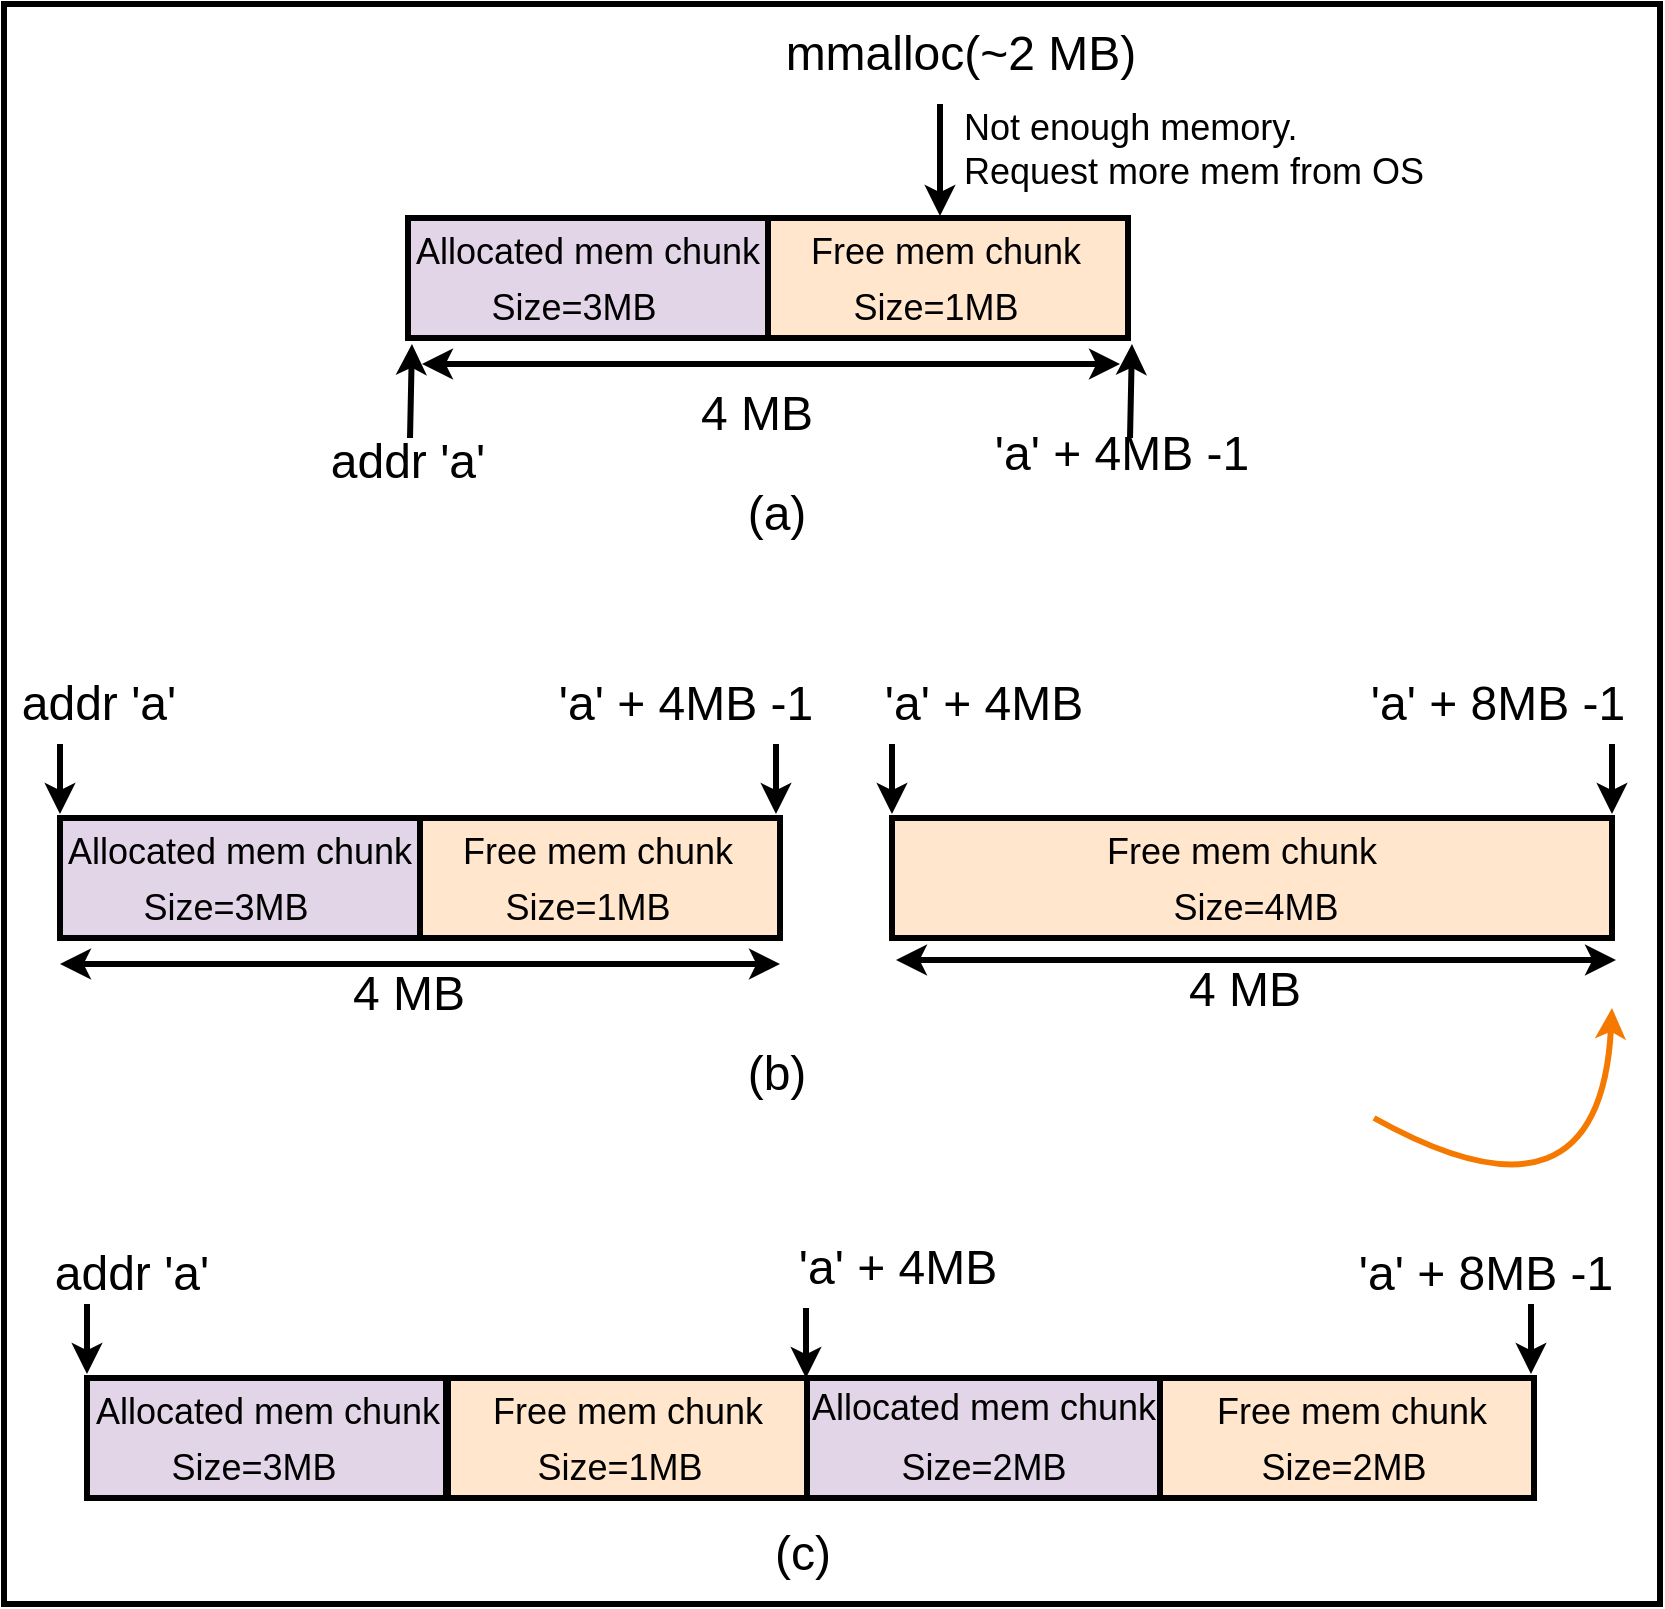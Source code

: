 <mxfile version="21.6.7" type="device">
  <diagram name="Page-1" id="aGrNsAUD6rLRG3-fpc4p">
    <mxGraphModel dx="1608" dy="935" grid="1" gridSize="10" guides="1" tooltips="1" connect="1" arrows="1" fold="1" page="1" pageScale="1" pageWidth="850" pageHeight="1100" math="0" shadow="0">
      <root>
        <mxCell id="0" />
        <mxCell id="1" parent="0" />
        <mxCell id="lMKs0ngcyYjgUOuQ9oQE-96" value="" style="rounded=0;whiteSpace=wrap;html=1;strokeWidth=3;fillColor=none;" vertex="1" parent="1">
          <mxGeometry x="12" y="30" width="828" height="800" as="geometry" />
        </mxCell>
        <mxCell id="Dw3qF6tHwgRVVZFkppPR-330" value="" style="rounded=0;whiteSpace=wrap;html=1;strokeWidth=3;fillColor=#e1d5e7;strokeColor=default;" parent="1" vertex="1">
          <mxGeometry x="214" y="137" width="180" height="60" as="geometry" />
        </mxCell>
        <mxCell id="Dw3qF6tHwgRVVZFkppPR-331" value="&lt;div&gt;&lt;font style=&quot;font-size: 18px;&quot;&gt;Allocated mem chunk&lt;/font&gt;&lt;/div&gt;" style="text;html=1;strokeColor=none;fillColor=none;align=center;verticalAlign=middle;whiteSpace=wrap;rounded=0;" parent="1" vertex="1">
          <mxGeometry x="199" y="139" width="210" height="30" as="geometry" />
        </mxCell>
        <mxCell id="Dw3qF6tHwgRVVZFkppPR-332" value="&lt;font style=&quot;font-size: 18px;&quot;&gt;Size=3MB&lt;br&gt;&lt;/font&gt;" style="text;html=1;strokeColor=none;fillColor=none;align=center;verticalAlign=middle;whiteSpace=wrap;rounded=0;" parent="1" vertex="1">
          <mxGeometry x="230" y="167" width="134" height="30" as="geometry" />
        </mxCell>
        <mxCell id="Dw3qF6tHwgRVVZFkppPR-344" value="" style="rounded=0;whiteSpace=wrap;html=1;strokeWidth=3;fillColor=#ffe6cc;strokeColor=default;" parent="1" vertex="1">
          <mxGeometry x="394" y="137" width="180" height="60" as="geometry" />
        </mxCell>
        <mxCell id="Dw3qF6tHwgRVVZFkppPR-345" value="&lt;font style=&quot;font-size: 18px;&quot;&gt;Size=1MB&lt;br&gt;&lt;/font&gt;" style="text;html=1;strokeColor=none;fillColor=none;align=center;verticalAlign=middle;whiteSpace=wrap;rounded=0;" parent="1" vertex="1">
          <mxGeometry x="416" y="167" width="124" height="30" as="geometry" />
        </mxCell>
        <mxCell id="Dw3qF6tHwgRVVZFkppPR-346" value="&lt;font style=&quot;font-size: 18px;&quot;&gt;Free mem chunk&lt;/font&gt;" style="text;html=1;strokeColor=none;fillColor=none;align=center;verticalAlign=middle;whiteSpace=wrap;rounded=0;" parent="1" vertex="1">
          <mxGeometry x="377.5" y="141" width="209.5" height="26" as="geometry" />
        </mxCell>
        <mxCell id="Dw3qF6tHwgRVVZFkppPR-353" value="&lt;font style=&quot;font-size: 24px;&quot;&gt;mmalloc(~2 MB)&lt;/font&gt;" style="text;html=1;strokeColor=none;fillColor=none;align=center;verticalAlign=middle;whiteSpace=wrap;rounded=0;" parent="1" vertex="1">
          <mxGeometry x="394" y="40" width="193" height="30" as="geometry" />
        </mxCell>
        <mxCell id="Dw3qF6tHwgRVVZFkppPR-354" value="" style="endArrow=classic;html=1;rounded=0;strokeWidth=3;" parent="1" edge="1">
          <mxGeometry width="50" height="50" relative="1" as="geometry">
            <mxPoint x="480" y="80" as="sourcePoint" />
            <mxPoint x="480" y="136" as="targetPoint" />
          </mxGeometry>
        </mxCell>
        <mxCell id="Dw3qF6tHwgRVVZFkppPR-374" value="" style="curved=1;endArrow=classic;html=1;rounded=0;strokeWidth=3;entryX=0;entryY=0.25;entryDx=0;entryDy=0;strokeColor=#f57900;exitX=0.25;exitY=1;exitDx=0;exitDy=0;" parent="1" source="Dw3qF6tHwgRVVZFkppPR-381" edge="1">
          <mxGeometry width="50" height="50" relative="1" as="geometry">
            <mxPoint x="697" y="587" as="sourcePoint" />
            <mxPoint x="816" y="532" as="targetPoint" />
            <Array as="points">
              <mxPoint x="810" y="650" />
            </Array>
          </mxGeometry>
        </mxCell>
        <mxCell id="lMKs0ngcyYjgUOuQ9oQE-2" value="&lt;div align=&quot;left&quot;&gt;&lt;font style=&quot;font-size: 18px;&quot;&gt;Not enough memory.&lt;/font&gt;&lt;/div&gt;&lt;div align=&quot;left&quot;&gt;&lt;font style=&quot;font-size: 18px;&quot;&gt;Request more mem from OS&lt;br&gt;&lt;/font&gt;&lt;/div&gt;" style="text;html=1;strokeColor=none;fillColor=none;align=left;verticalAlign=middle;whiteSpace=wrap;rounded=0;" vertex="1" parent="1">
          <mxGeometry x="490" y="88" width="240" height="30" as="geometry" />
        </mxCell>
        <mxCell id="lMKs0ngcyYjgUOuQ9oQE-3" value="" style="endArrow=classic;startArrow=classic;html=1;rounded=0;strokeWidth=3;" edge="1" parent="1">
          <mxGeometry width="50" height="50" relative="1" as="geometry">
            <mxPoint x="221" y="210" as="sourcePoint" />
            <mxPoint x="570" y="210" as="targetPoint" />
          </mxGeometry>
        </mxCell>
        <mxCell id="lMKs0ngcyYjgUOuQ9oQE-4" value="&lt;font style=&quot;font-size: 24px;&quot;&gt;4 MB&lt;/font&gt;" style="text;html=1;strokeColor=none;fillColor=none;align=center;verticalAlign=middle;whiteSpace=wrap;rounded=0;" vertex="1" parent="1">
          <mxGeometry x="300" y="220" width="177" height="30" as="geometry" />
        </mxCell>
        <mxCell id="lMKs0ngcyYjgUOuQ9oQE-7" value="" style="rounded=0;whiteSpace=wrap;html=1;strokeWidth=3;fillColor=#e1d5e7;strokeColor=default;" vertex="1" parent="1">
          <mxGeometry x="40" y="437" width="180" height="60" as="geometry" />
        </mxCell>
        <mxCell id="lMKs0ngcyYjgUOuQ9oQE-8" value="&lt;div&gt;&lt;font style=&quot;font-size: 18px;&quot;&gt;Allocated mem chunk&lt;/font&gt;&lt;/div&gt;" style="text;html=1;strokeColor=none;fillColor=none;align=center;verticalAlign=middle;whiteSpace=wrap;rounded=0;" vertex="1" parent="1">
          <mxGeometry x="25" y="439" width="210" height="30" as="geometry" />
        </mxCell>
        <mxCell id="lMKs0ngcyYjgUOuQ9oQE-9" value="&lt;font style=&quot;font-size: 18px;&quot;&gt;Size=3MB&lt;br&gt;&lt;/font&gt;" style="text;html=1;strokeColor=none;fillColor=none;align=center;verticalAlign=middle;whiteSpace=wrap;rounded=0;" vertex="1" parent="1">
          <mxGeometry x="56" y="467" width="134" height="30" as="geometry" />
        </mxCell>
        <mxCell id="lMKs0ngcyYjgUOuQ9oQE-10" value="" style="rounded=0;whiteSpace=wrap;html=1;strokeWidth=3;fillColor=#ffe6cc;strokeColor=default;" vertex="1" parent="1">
          <mxGeometry x="220" y="437" width="180" height="60" as="geometry" />
        </mxCell>
        <mxCell id="lMKs0ngcyYjgUOuQ9oQE-11" value="&lt;font style=&quot;font-size: 18px;&quot;&gt;Size=1MB&lt;br&gt;&lt;/font&gt;" style="text;html=1;strokeColor=none;fillColor=none;align=center;verticalAlign=middle;whiteSpace=wrap;rounded=0;" vertex="1" parent="1">
          <mxGeometry x="242" y="467" width="124" height="30" as="geometry" />
        </mxCell>
        <mxCell id="lMKs0ngcyYjgUOuQ9oQE-12" value="&lt;font style=&quot;font-size: 18px;&quot;&gt;Free mem chunk&lt;/font&gt;" style="text;html=1;strokeColor=none;fillColor=none;align=center;verticalAlign=middle;whiteSpace=wrap;rounded=0;" vertex="1" parent="1">
          <mxGeometry x="203.5" y="441" width="209.5" height="26" as="geometry" />
        </mxCell>
        <mxCell id="lMKs0ngcyYjgUOuQ9oQE-19" value="" style="endArrow=classic;startArrow=classic;html=1;rounded=0;strokeWidth=3;" edge="1" parent="1">
          <mxGeometry width="50" height="50" relative="1" as="geometry">
            <mxPoint x="40" y="510" as="sourcePoint" />
            <mxPoint x="400" y="510" as="targetPoint" />
          </mxGeometry>
        </mxCell>
        <mxCell id="lMKs0ngcyYjgUOuQ9oQE-21" value="" style="rounded=0;whiteSpace=wrap;html=1;strokeWidth=3;fillColor=#ffe6cc;strokeColor=default;" vertex="1" parent="1">
          <mxGeometry x="456" y="437" width="360" height="60" as="geometry" />
        </mxCell>
        <mxCell id="lMKs0ngcyYjgUOuQ9oQE-22" value="&lt;font style=&quot;font-size: 18px;&quot;&gt;Size=4MB&lt;br&gt;&lt;/font&gt;" style="text;html=1;strokeColor=none;fillColor=none;align=center;verticalAlign=middle;whiteSpace=wrap;rounded=0;" vertex="1" parent="1">
          <mxGeometry x="576" y="467" width="124" height="30" as="geometry" />
        </mxCell>
        <mxCell id="lMKs0ngcyYjgUOuQ9oQE-24" value="&lt;font style=&quot;font-size: 18px;&quot;&gt;Free mem chunk&lt;/font&gt;" style="text;html=1;strokeColor=none;fillColor=none;align=center;verticalAlign=middle;whiteSpace=wrap;rounded=0;" vertex="1" parent="1">
          <mxGeometry x="526" y="441" width="209.5" height="26" as="geometry" />
        </mxCell>
        <mxCell id="lMKs0ngcyYjgUOuQ9oQE-25" value="&lt;font style=&quot;font-size: 24px;&quot;&gt;addr &#39;a&#39;&lt;br&gt;&lt;/font&gt;" style="text;html=1;strokeColor=none;fillColor=none;align=center;verticalAlign=middle;whiteSpace=wrap;rounded=0;" vertex="1" parent="1">
          <mxGeometry x="12" y="365" width="95" height="30" as="geometry" />
        </mxCell>
        <mxCell id="lMKs0ngcyYjgUOuQ9oQE-26" value="&lt;font style=&quot;font-size: 24px;&quot;&gt;&#39;a&#39; + 4MB -1&lt;br&gt;&lt;/font&gt;" style="text;html=1;strokeColor=none;fillColor=none;align=center;verticalAlign=middle;whiteSpace=wrap;rounded=0;" vertex="1" parent="1">
          <mxGeometry x="282" y="365" width="142" height="30" as="geometry" />
        </mxCell>
        <mxCell id="lMKs0ngcyYjgUOuQ9oQE-27" value="" style="endArrow=classic;html=1;rounded=0;strokeWidth=3;" edge="1" parent="1">
          <mxGeometry width="50" height="50" relative="1" as="geometry">
            <mxPoint x="398" y="400" as="sourcePoint" />
            <mxPoint x="398" y="435" as="targetPoint" />
          </mxGeometry>
        </mxCell>
        <mxCell id="lMKs0ngcyYjgUOuQ9oQE-29" value="" style="endArrow=classic;html=1;rounded=0;strokeWidth=3;exitX=0.606;exitY=1.167;exitDx=0;exitDy=0;exitPerimeter=0;" edge="1" parent="1">
          <mxGeometry width="50" height="50" relative="1" as="geometry">
            <mxPoint x="40" y="400" as="sourcePoint" />
            <mxPoint x="40" y="435" as="targetPoint" />
          </mxGeometry>
        </mxCell>
        <mxCell id="lMKs0ngcyYjgUOuQ9oQE-30" value="&lt;font style=&quot;font-size: 24px;&quot;&gt;4 MB&lt;/font&gt;" style="text;html=1;strokeColor=none;fillColor=none;align=center;verticalAlign=middle;whiteSpace=wrap;rounded=0;" vertex="1" parent="1">
          <mxGeometry x="126" y="510" width="177" height="30" as="geometry" />
        </mxCell>
        <mxCell id="lMKs0ngcyYjgUOuQ9oQE-31" value="" style="endArrow=classic;startArrow=classic;html=1;rounded=0;strokeWidth=3;" edge="1" parent="1">
          <mxGeometry width="50" height="50" relative="1" as="geometry">
            <mxPoint x="458" y="508" as="sourcePoint" />
            <mxPoint x="818" y="508" as="targetPoint" />
          </mxGeometry>
        </mxCell>
        <mxCell id="lMKs0ngcyYjgUOuQ9oQE-32" value="&lt;font style=&quot;font-size: 24px;&quot;&gt;4 MB&lt;/font&gt;" style="text;html=1;strokeColor=none;fillColor=none;align=center;verticalAlign=middle;whiteSpace=wrap;rounded=0;" vertex="1" parent="1">
          <mxGeometry x="543.5" y="508" width="177" height="30" as="geometry" />
        </mxCell>
        <mxCell id="lMKs0ngcyYjgUOuQ9oQE-33" value="" style="endArrow=classic;html=1;rounded=0;strokeWidth=3;exitX=0.606;exitY=1.167;exitDx=0;exitDy=0;exitPerimeter=0;" edge="1" parent="1">
          <mxGeometry width="50" height="50" relative="1" as="geometry">
            <mxPoint x="456" y="400" as="sourcePoint" />
            <mxPoint x="456" y="435" as="targetPoint" />
          </mxGeometry>
        </mxCell>
        <mxCell id="lMKs0ngcyYjgUOuQ9oQE-34" value="&lt;font style=&quot;font-size: 24px;&quot;&gt;&#39;a&#39; + 4MB&lt;br&gt;&lt;/font&gt;" style="text;html=1;strokeColor=none;fillColor=none;align=center;verticalAlign=middle;whiteSpace=wrap;rounded=0;" vertex="1" parent="1">
          <mxGeometry x="431" y="365" width="142" height="30" as="geometry" />
        </mxCell>
        <mxCell id="lMKs0ngcyYjgUOuQ9oQE-36" value="&lt;font style=&quot;font-size: 24px;&quot;&gt;&#39;a&#39; + 8MB -1&lt;br&gt;&lt;/font&gt;" style="text;html=1;strokeColor=none;fillColor=none;align=center;verticalAlign=middle;whiteSpace=wrap;rounded=0;" vertex="1" parent="1">
          <mxGeometry x="688" y="365" width="142" height="30" as="geometry" />
        </mxCell>
        <mxCell id="lMKs0ngcyYjgUOuQ9oQE-37" value="" style="endArrow=classic;html=1;rounded=0;strokeWidth=3;" edge="1" parent="1">
          <mxGeometry width="50" height="50" relative="1" as="geometry">
            <mxPoint x="816" y="400" as="sourcePoint" />
            <mxPoint x="816" y="435" as="targetPoint" />
          </mxGeometry>
        </mxCell>
        <mxCell id="lMKs0ngcyYjgUOuQ9oQE-38" value="" style="rounded=0;whiteSpace=wrap;html=1;strokeWidth=3;fillColor=#e1d5e7;strokeColor=default;" vertex="1" parent="1">
          <mxGeometry x="53.5" y="717" width="180" height="60" as="geometry" />
        </mxCell>
        <mxCell id="lMKs0ngcyYjgUOuQ9oQE-39" value="&lt;div&gt;&lt;font style=&quot;font-size: 18px;&quot;&gt;Allocated mem chunk&lt;/font&gt;&lt;/div&gt;" style="text;html=1;strokeColor=none;fillColor=none;align=center;verticalAlign=middle;whiteSpace=wrap;rounded=0;" vertex="1" parent="1">
          <mxGeometry x="38.5" y="719" width="210" height="30" as="geometry" />
        </mxCell>
        <mxCell id="lMKs0ngcyYjgUOuQ9oQE-40" value="&lt;font style=&quot;font-size: 18px;&quot;&gt;Size=3MB&lt;br&gt;&lt;/font&gt;" style="text;html=1;strokeColor=none;fillColor=none;align=center;verticalAlign=middle;whiteSpace=wrap;rounded=0;" vertex="1" parent="1">
          <mxGeometry x="69.5" y="747" width="134" height="30" as="geometry" />
        </mxCell>
        <mxCell id="lMKs0ngcyYjgUOuQ9oQE-41" value="" style="rounded=0;whiteSpace=wrap;html=1;strokeWidth=3;fillColor=#ffe6cc;strokeColor=default;" vertex="1" parent="1">
          <mxGeometry x="233.5" y="717" width="180" height="60" as="geometry" />
        </mxCell>
        <mxCell id="lMKs0ngcyYjgUOuQ9oQE-45" value="" style="rounded=0;whiteSpace=wrap;html=1;strokeWidth=3;fillColor=#ffe6cc;strokeColor=default;" vertex="1" parent="1">
          <mxGeometry x="233" y="717" width="544" height="60" as="geometry" />
        </mxCell>
        <mxCell id="lMKs0ngcyYjgUOuQ9oQE-46" value="&lt;font style=&quot;font-size: 18px;&quot;&gt;Size=2MB&lt;br&gt;&lt;/font&gt;" style="text;html=1;strokeColor=none;fillColor=none;align=center;verticalAlign=middle;whiteSpace=wrap;rounded=0;" vertex="1" parent="1">
          <mxGeometry x="620" y="747" width="124" height="30" as="geometry" />
        </mxCell>
        <mxCell id="lMKs0ngcyYjgUOuQ9oQE-47" value="&lt;font style=&quot;font-size: 18px;&quot;&gt;Free mem chunk&lt;/font&gt;" style="text;html=1;strokeColor=none;fillColor=none;align=center;verticalAlign=middle;whiteSpace=wrap;rounded=0;" vertex="1" parent="1">
          <mxGeometry x="581" y="721" width="209.5" height="26" as="geometry" />
        </mxCell>
        <mxCell id="lMKs0ngcyYjgUOuQ9oQE-48" value="&lt;font style=&quot;font-size: 24px;&quot;&gt;addr &#39;a&#39;&lt;br&gt;&lt;/font&gt;" style="text;html=1;strokeColor=none;fillColor=none;align=center;verticalAlign=middle;whiteSpace=wrap;rounded=0;" vertex="1" parent="1">
          <mxGeometry x="12" y="650" width="127.5" height="30" as="geometry" />
        </mxCell>
        <mxCell id="lMKs0ngcyYjgUOuQ9oQE-51" value="" style="endArrow=classic;html=1;rounded=0;strokeWidth=3;exitX=0.606;exitY=1.167;exitDx=0;exitDy=0;exitPerimeter=0;" edge="1" parent="1">
          <mxGeometry width="50" height="50" relative="1" as="geometry">
            <mxPoint x="53.5" y="680" as="sourcePoint" />
            <mxPoint x="53.5" y="715" as="targetPoint" />
          </mxGeometry>
        </mxCell>
        <mxCell id="lMKs0ngcyYjgUOuQ9oQE-57" value="&lt;font style=&quot;font-size: 24px;&quot;&gt;&#39;a&#39; + 8MB -1&lt;br&gt;&lt;/font&gt;" style="text;html=1;strokeColor=none;fillColor=none;align=center;verticalAlign=middle;whiteSpace=wrap;rounded=0;" vertex="1" parent="1">
          <mxGeometry x="681.5" y="650" width="142" height="30" as="geometry" />
        </mxCell>
        <mxCell id="lMKs0ngcyYjgUOuQ9oQE-58" value="" style="endArrow=classic;html=1;rounded=0;strokeWidth=3;" edge="1" parent="1">
          <mxGeometry width="50" height="50" relative="1" as="geometry">
            <mxPoint x="775.5" y="680" as="sourcePoint" />
            <mxPoint x="775.5" y="715" as="targetPoint" />
          </mxGeometry>
        </mxCell>
        <mxCell id="lMKs0ngcyYjgUOuQ9oQE-78" value="" style="rounded=0;whiteSpace=wrap;html=1;strokeWidth=3;fillColor=#ffe6cc;strokeColor=default;" vertex="1" parent="1">
          <mxGeometry x="234" y="717" width="180" height="60" as="geometry" />
        </mxCell>
        <mxCell id="lMKs0ngcyYjgUOuQ9oQE-79" value="&lt;font style=&quot;font-size: 18px;&quot;&gt;Size=1MB&lt;br&gt;&lt;/font&gt;" style="text;html=1;strokeColor=none;fillColor=none;align=center;verticalAlign=middle;whiteSpace=wrap;rounded=0;" vertex="1" parent="1">
          <mxGeometry x="257.75" y="747" width="124" height="30" as="geometry" />
        </mxCell>
        <mxCell id="lMKs0ngcyYjgUOuQ9oQE-80" value="&lt;font style=&quot;font-size: 18px;&quot;&gt;Free mem chunk&lt;/font&gt;" style="text;html=1;strokeColor=none;fillColor=none;align=center;verticalAlign=middle;whiteSpace=wrap;rounded=0;" vertex="1" parent="1">
          <mxGeometry x="219.25" y="721" width="209.5" height="26" as="geometry" />
        </mxCell>
        <mxCell id="lMKs0ngcyYjgUOuQ9oQE-81" value="" style="endArrow=classic;html=1;rounded=0;strokeWidth=3;exitX=0.606;exitY=1.167;exitDx=0;exitDy=0;exitPerimeter=0;" edge="1" parent="1">
          <mxGeometry width="50" height="50" relative="1" as="geometry">
            <mxPoint x="413" y="682" as="sourcePoint" />
            <mxPoint x="413" y="717" as="targetPoint" />
          </mxGeometry>
        </mxCell>
        <mxCell id="lMKs0ngcyYjgUOuQ9oQE-82" value="&lt;font style=&quot;font-size: 24px;&quot;&gt;&#39;a&#39; + 4MB&lt;br&gt;&lt;/font&gt;" style="text;html=1;strokeColor=none;fillColor=none;align=center;verticalAlign=middle;whiteSpace=wrap;rounded=0;" vertex="1" parent="1">
          <mxGeometry x="388" y="647" width="142" height="30" as="geometry" />
        </mxCell>
        <mxCell id="lMKs0ngcyYjgUOuQ9oQE-83" value="" style="rounded=0;whiteSpace=wrap;html=1;strokeWidth=3;fillColor=#e1d5e7;strokeColor=default;" vertex="1" parent="1">
          <mxGeometry x="413.5" y="717" width="176.5" height="60" as="geometry" />
        </mxCell>
        <mxCell id="lMKs0ngcyYjgUOuQ9oQE-84" value="&lt;div&gt;&lt;font style=&quot;font-size: 18px;&quot;&gt;Allocated mem chunk&lt;/font&gt;&lt;/div&gt;" style="text;html=1;strokeColor=none;fillColor=none;align=center;verticalAlign=middle;whiteSpace=wrap;rounded=0;" vertex="1" parent="1">
          <mxGeometry x="397" y="717" width="210" height="30" as="geometry" />
        </mxCell>
        <mxCell id="lMKs0ngcyYjgUOuQ9oQE-77" value="&lt;font style=&quot;font-size: 18px;&quot;&gt;Size=2MB&lt;br&gt;&lt;/font&gt;" style="text;html=1;strokeColor=none;fillColor=none;align=center;verticalAlign=middle;whiteSpace=wrap;rounded=0;" vertex="1" parent="1">
          <mxGeometry x="434.75" y="747" width="134" height="30" as="geometry" />
        </mxCell>
        <mxCell id="lMKs0ngcyYjgUOuQ9oQE-86" value="&lt;font style=&quot;font-size: 24px;&quot;&gt;(a)&lt;/font&gt;" style="text;html=1;strokeColor=none;fillColor=none;align=center;verticalAlign=middle;whiteSpace=wrap;rounded=0;" vertex="1" parent="1">
          <mxGeometry x="310" y="270" width="177" height="30" as="geometry" />
        </mxCell>
        <mxCell id="lMKs0ngcyYjgUOuQ9oQE-87" value="&lt;font style=&quot;font-size: 24px;&quot;&gt;(b)&lt;/font&gt;" style="text;html=1;strokeColor=none;fillColor=none;align=center;verticalAlign=middle;whiteSpace=wrap;rounded=0;" vertex="1" parent="1">
          <mxGeometry x="310" y="550" width="177" height="30" as="geometry" />
        </mxCell>
        <mxCell id="lMKs0ngcyYjgUOuQ9oQE-88" value="&lt;font style=&quot;font-size: 24px;&quot;&gt;addr &#39;a&#39;&lt;br&gt;&lt;/font&gt;" style="text;html=1;strokeColor=none;fillColor=none;align=center;verticalAlign=middle;whiteSpace=wrap;rounded=0;" vertex="1" parent="1">
          <mxGeometry x="150" y="244" width="127.5" height="30" as="geometry" />
        </mxCell>
        <mxCell id="lMKs0ngcyYjgUOuQ9oQE-89" value="&lt;font style=&quot;font-size: 24px;&quot;&gt;&#39;a&#39; + 4MB -1&lt;br&gt;&lt;/font&gt;" style="text;html=1;strokeColor=none;fillColor=none;align=center;verticalAlign=middle;whiteSpace=wrap;rounded=0;" vertex="1" parent="1">
          <mxGeometry x="500" y="240" width="142" height="30" as="geometry" />
        </mxCell>
        <mxCell id="lMKs0ngcyYjgUOuQ9oQE-93" value="" style="endArrow=classic;html=1;rounded=0;entryX=0.401;entryY=1.1;entryDx=0;entryDy=0;entryPerimeter=0;strokeWidth=3;" edge="1" parent="1">
          <mxGeometry width="50" height="50" relative="1" as="geometry">
            <mxPoint x="215" y="247" as="sourcePoint" />
            <mxPoint x="215.977" y="200" as="targetPoint" />
          </mxGeometry>
        </mxCell>
        <mxCell id="lMKs0ngcyYjgUOuQ9oQE-94" value="" style="endArrow=classic;html=1;rounded=0;entryX=0.401;entryY=1.1;entryDx=0;entryDy=0;entryPerimeter=0;strokeWidth=3;" edge="1" parent="1">
          <mxGeometry width="50" height="50" relative="1" as="geometry">
            <mxPoint x="575" y="247" as="sourcePoint" />
            <mxPoint x="575.977" y="200" as="targetPoint" />
          </mxGeometry>
        </mxCell>
        <mxCell id="lMKs0ngcyYjgUOuQ9oQE-95" value="&lt;font style=&quot;font-size: 24px;&quot;&gt;(c)&lt;/font&gt;" style="text;html=1;strokeColor=none;fillColor=none;align=center;verticalAlign=middle;whiteSpace=wrap;rounded=0;" vertex="1" parent="1">
          <mxGeometry x="323" y="790" width="177" height="30" as="geometry" />
        </mxCell>
      </root>
    </mxGraphModel>
  </diagram>
</mxfile>
